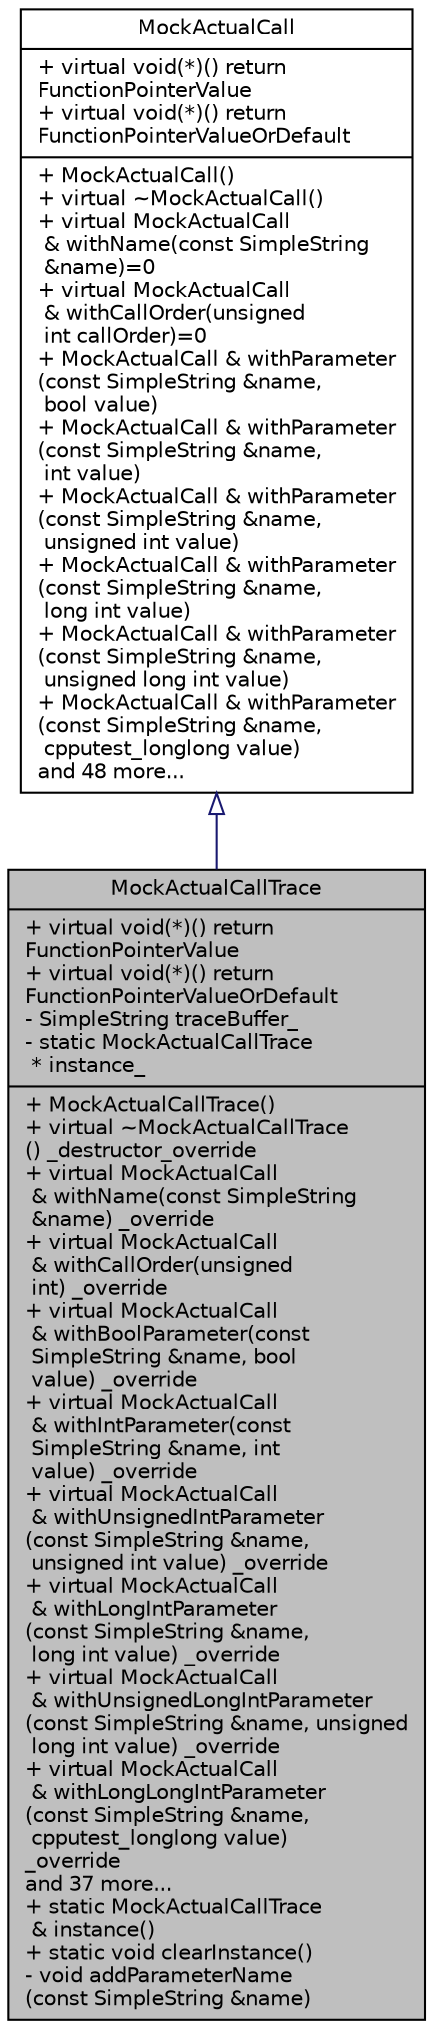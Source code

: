 digraph "MockActualCallTrace"
{
 // LATEX_PDF_SIZE
  edge [fontname="Helvetica",fontsize="10",labelfontname="Helvetica",labelfontsize="10"];
  node [fontname="Helvetica",fontsize="10",shape=record];
  Node1 [label="{MockActualCallTrace\n|+ virtual void(*)() return\lFunctionPointerValue\l+ virtual void(*)() return\lFunctionPointerValueOrDefault\l- SimpleString traceBuffer_\l- static MockActualCallTrace\l * instance_\l|+  MockActualCallTrace()\l+ virtual ~MockActualCallTrace\l() _destructor_override\l+ virtual MockActualCall\l & withName(const SimpleString\l &name) _override\l+ virtual MockActualCall\l & withCallOrder(unsigned\l int) _override\l+ virtual MockActualCall\l & withBoolParameter(const\l SimpleString &name, bool\l value) _override\l+ virtual MockActualCall\l & withIntParameter(const\l SimpleString &name, int\l value) _override\l+ virtual MockActualCall\l & withUnsignedIntParameter\l(const SimpleString &name,\l unsigned int value) _override\l+ virtual MockActualCall\l & withLongIntParameter\l(const SimpleString &name,\l long int value) _override\l+ virtual MockActualCall\l & withUnsignedLongIntParameter\l(const SimpleString &name, unsigned\l long int value) _override\l+ virtual MockActualCall\l & withLongLongIntParameter\l(const SimpleString &name,\l cpputest_longlong value) \l_override\land 37 more...\l+ static MockActualCallTrace\l & instance()\l+ static void clearInstance()\l- void addParameterName\l(const SimpleString &name)\l}",height=0.2,width=0.4,color="black", fillcolor="grey75", style="filled", fontcolor="black",tooltip=" "];
  Node2 -> Node1 [dir="back",color="midnightblue",fontsize="10",style="solid",arrowtail="onormal",fontname="Helvetica"];
  Node2 [label="{MockActualCall\n|+ virtual void(*)() return\lFunctionPointerValue\l+ virtual void(*)() return\lFunctionPointerValueOrDefault\l|+  MockActualCall()\l+ virtual ~MockActualCall()\l+ virtual MockActualCall\l & withName(const SimpleString\l &name)=0\l+ virtual MockActualCall\l & withCallOrder(unsigned\l int callOrder)=0\l+ MockActualCall & withParameter\l(const SimpleString &name,\l bool value)\l+ MockActualCall & withParameter\l(const SimpleString &name,\l int value)\l+ MockActualCall & withParameter\l(const SimpleString &name,\l unsigned int value)\l+ MockActualCall & withParameter\l(const SimpleString &name,\l long int value)\l+ MockActualCall & withParameter\l(const SimpleString &name,\l unsigned long int value)\l+ MockActualCall & withParameter\l(const SimpleString &name,\l cpputest_longlong value)\land 48 more...\l}",height=0.2,width=0.4,color="black", fillcolor="white", style="filled",URL="$classMockActualCall.html",tooltip=" "];
}

